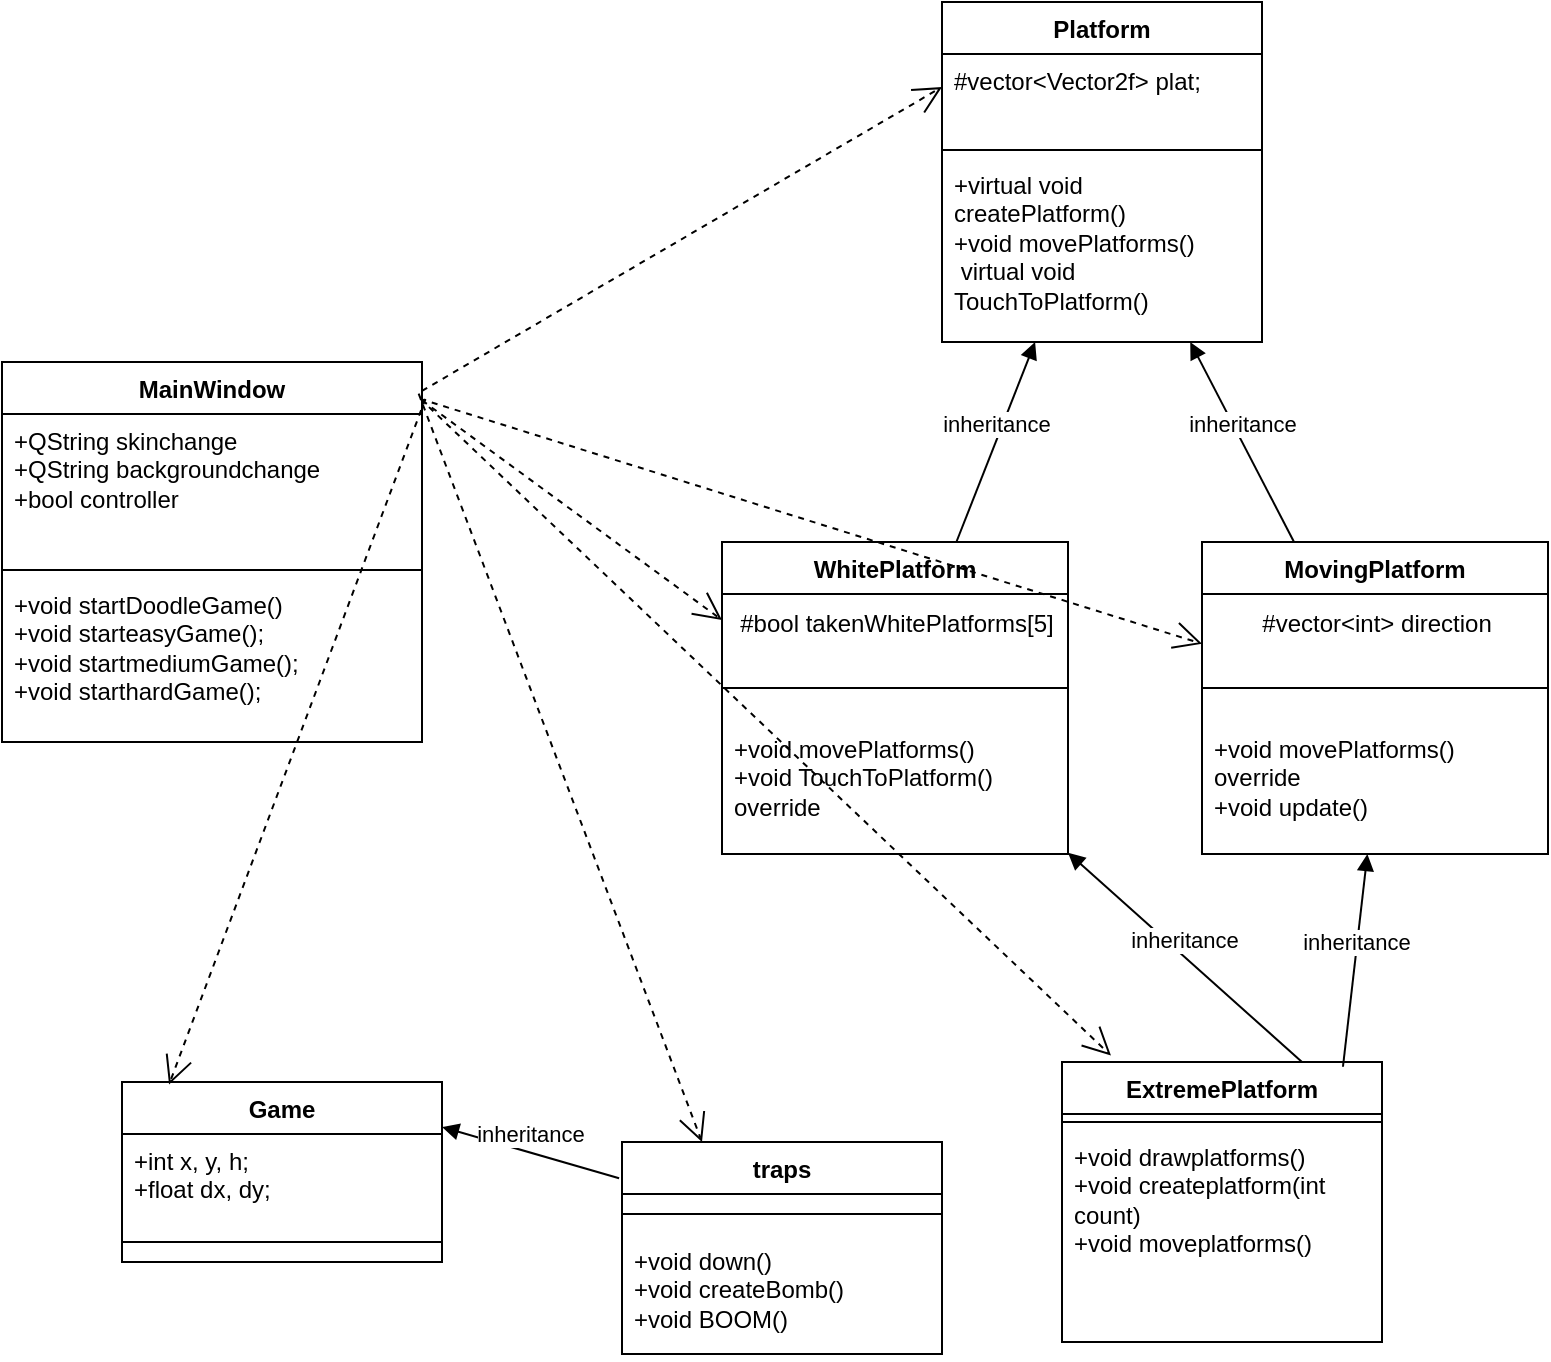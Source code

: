 <mxfile version="23.1.6" type="device">
  <diagram name="Сторінка-1" id="fhrWHgtsgEICmLfOh0h-">
    <mxGraphModel dx="1226" dy="742" grid="1" gridSize="10" guides="1" tooltips="1" connect="1" arrows="1" fold="1" page="1" pageScale="1" pageWidth="827" pageHeight="1169" math="0" shadow="0">
      <root>
        <mxCell id="0" />
        <mxCell id="1" parent="0" />
        <mxCell id="ECvIYYzI3fATd54jcmxr-10" value="MainWindow" style="swimlane;fontStyle=1;align=center;verticalAlign=top;childLayout=stackLayout;horizontal=1;startSize=26;horizontalStack=0;resizeParent=1;resizeParentMax=0;resizeLast=0;collapsible=1;marginBottom=0;whiteSpace=wrap;html=1;" vertex="1" parent="1">
          <mxGeometry x="10" y="210" width="210" height="190" as="geometry">
            <mxRectangle x="174" y="210" width="110" height="30" as="alternateBounds" />
          </mxGeometry>
        </mxCell>
        <mxCell id="ECvIYYzI3fATd54jcmxr-11" value="+QString skinchange&lt;br&gt;+QString backgroundchange&lt;br&gt;+bool controller" style="text;strokeColor=none;fillColor=none;align=left;verticalAlign=top;spacingLeft=4;spacingRight=4;overflow=hidden;rotatable=0;points=[[0,0.5],[1,0.5]];portConstraint=eastwest;whiteSpace=wrap;html=1;" vertex="1" parent="ECvIYYzI3fATd54jcmxr-10">
          <mxGeometry y="26" width="210" height="74" as="geometry" />
        </mxCell>
        <mxCell id="ECvIYYzI3fATd54jcmxr-12" value="" style="line;strokeWidth=1;fillColor=none;align=left;verticalAlign=middle;spacingTop=-1;spacingLeft=3;spacingRight=3;rotatable=0;labelPosition=right;points=[];portConstraint=eastwest;strokeColor=inherit;" vertex="1" parent="ECvIYYzI3fATd54jcmxr-10">
          <mxGeometry y="100" width="210" height="8" as="geometry" />
        </mxCell>
        <mxCell id="ECvIYYzI3fATd54jcmxr-13" value="+void startDoodleGame()&lt;br&gt;+void starteasyGame();&lt;div&gt;+void startmediumGame();&lt;/div&gt;&lt;div&gt;+void starthardGame();&lt;/div&gt;" style="text;strokeColor=none;fillColor=none;align=left;verticalAlign=top;spacingLeft=4;spacingRight=4;overflow=hidden;rotatable=0;points=[[0,0.5],[1,0.5]];portConstraint=eastwest;whiteSpace=wrap;html=1;" vertex="1" parent="ECvIYYzI3fATd54jcmxr-10">
          <mxGeometry y="108" width="210" height="82" as="geometry" />
        </mxCell>
        <mxCell id="ECvIYYzI3fATd54jcmxr-20" value="Platform" style="swimlane;fontStyle=1;align=center;verticalAlign=top;childLayout=stackLayout;horizontal=1;startSize=26;horizontalStack=0;resizeParent=1;resizeParentMax=0;resizeLast=0;collapsible=1;marginBottom=0;whiteSpace=wrap;html=1;" vertex="1" parent="1">
          <mxGeometry x="480" y="30" width="160" height="170" as="geometry" />
        </mxCell>
        <mxCell id="ECvIYYzI3fATd54jcmxr-21" value="#vector&amp;lt;Vector2f&amp;gt; plat;" style="text;strokeColor=none;fillColor=none;align=left;verticalAlign=top;spacingLeft=4;spacingRight=4;overflow=hidden;rotatable=0;points=[[0,0.5],[1,0.5]];portConstraint=eastwest;whiteSpace=wrap;html=1;" vertex="1" parent="ECvIYYzI3fATd54jcmxr-20">
          <mxGeometry y="26" width="160" height="44" as="geometry" />
        </mxCell>
        <mxCell id="ECvIYYzI3fATd54jcmxr-22" value="" style="line;strokeWidth=1;fillColor=none;align=left;verticalAlign=middle;spacingTop=-1;spacingLeft=3;spacingRight=3;rotatable=0;labelPosition=right;points=[];portConstraint=eastwest;strokeColor=inherit;" vertex="1" parent="ECvIYYzI3fATd54jcmxr-20">
          <mxGeometry y="70" width="160" height="8" as="geometry" />
        </mxCell>
        <mxCell id="ECvIYYzI3fATd54jcmxr-23" value="+virtual void createPlatform()&lt;br&gt;+void movePlatforms()&lt;br&gt;&amp;nbsp;virtual void TouchToPlatform()&lt;br&gt;&lt;div&gt;&lt;br&gt;&lt;/div&gt;" style="text;strokeColor=none;fillColor=none;align=left;verticalAlign=top;spacingLeft=4;spacingRight=4;overflow=hidden;rotatable=0;points=[[0,0.5],[1,0.5]];portConstraint=eastwest;whiteSpace=wrap;html=1;" vertex="1" parent="ECvIYYzI3fATd54jcmxr-20">
          <mxGeometry y="78" width="160" height="92" as="geometry" />
        </mxCell>
        <mxCell id="ECvIYYzI3fATd54jcmxr-24" value="WhitePlatform" style="swimlane;fontStyle=1;align=center;verticalAlign=top;childLayout=stackLayout;horizontal=1;startSize=26;horizontalStack=0;resizeParent=1;resizeParentMax=0;resizeLast=0;collapsible=1;marginBottom=0;whiteSpace=wrap;html=1;" vertex="1" parent="1">
          <mxGeometry x="370" y="300" width="173" height="156" as="geometry" />
        </mxCell>
        <mxCell id="ECvIYYzI3fATd54jcmxr-71" value="#bool takenWhitePlatforms[5]" style="text;html=1;align=center;verticalAlign=middle;resizable=0;points=[];autosize=1;strokeColor=none;fillColor=none;" vertex="1" parent="ECvIYYzI3fATd54jcmxr-24">
          <mxGeometry y="26" width="173" height="30" as="geometry" />
        </mxCell>
        <mxCell id="ECvIYYzI3fATd54jcmxr-26" value="" style="line;strokeWidth=1;fillColor=none;align=left;verticalAlign=middle;spacingTop=-1;spacingLeft=3;spacingRight=3;rotatable=0;labelPosition=right;points=[];portConstraint=eastwest;strokeColor=inherit;" vertex="1" parent="ECvIYYzI3fATd54jcmxr-24">
          <mxGeometry y="56" width="173" height="34" as="geometry" />
        </mxCell>
        <mxCell id="ECvIYYzI3fATd54jcmxr-27" value="+void movePlatforms()&lt;br&gt;+void TouchToPlatform() override&lt;br&gt;&lt;div&gt;&lt;br&gt;&lt;/div&gt;" style="text;strokeColor=none;fillColor=none;align=left;verticalAlign=top;spacingLeft=4;spacingRight=4;overflow=hidden;rotatable=0;points=[[0,0.5],[1,0.5]];portConstraint=eastwest;whiteSpace=wrap;html=1;" vertex="1" parent="ECvIYYzI3fATd54jcmxr-24">
          <mxGeometry y="90" width="173" height="66" as="geometry" />
        </mxCell>
        <mxCell id="ECvIYYzI3fATd54jcmxr-32" value="ExtremePlatform" style="swimlane;fontStyle=1;align=center;verticalAlign=top;childLayout=stackLayout;horizontal=1;startSize=26;horizontalStack=0;resizeParent=1;resizeParentMax=0;resizeLast=0;collapsible=1;marginBottom=0;whiteSpace=wrap;html=1;" vertex="1" parent="1">
          <mxGeometry x="540" y="560" width="160" height="140" as="geometry" />
        </mxCell>
        <mxCell id="ECvIYYzI3fATd54jcmxr-34" value="" style="line;strokeWidth=1;fillColor=none;align=left;verticalAlign=middle;spacingTop=-1;spacingLeft=3;spacingRight=3;rotatable=0;labelPosition=right;points=[];portConstraint=eastwest;strokeColor=inherit;" vertex="1" parent="ECvIYYzI3fATd54jcmxr-32">
          <mxGeometry y="26" width="160" height="8" as="geometry" />
        </mxCell>
        <mxCell id="ECvIYYzI3fATd54jcmxr-35" value="+void drawplatforms()&lt;br&gt;+void createplatform(int count)&lt;br&gt;+void moveplatforms()" style="text;strokeColor=none;fillColor=none;align=left;verticalAlign=top;spacingLeft=4;spacingRight=4;overflow=hidden;rotatable=0;points=[[0,0.5],[1,0.5]];portConstraint=eastwest;whiteSpace=wrap;html=1;" vertex="1" parent="ECvIYYzI3fATd54jcmxr-32">
          <mxGeometry y="34" width="160" height="106" as="geometry" />
        </mxCell>
        <mxCell id="ECvIYYzI3fATd54jcmxr-36" value="Game" style="swimlane;fontStyle=1;align=center;verticalAlign=top;childLayout=stackLayout;horizontal=1;startSize=26;horizontalStack=0;resizeParent=1;resizeParentMax=0;resizeLast=0;collapsible=1;marginBottom=0;whiteSpace=wrap;html=1;" vertex="1" parent="1">
          <mxGeometry x="70" y="570" width="160" height="90" as="geometry" />
        </mxCell>
        <mxCell id="ECvIYYzI3fATd54jcmxr-37" value="&lt;div&gt;+int x, y, h;&lt;/div&gt;&lt;div&gt;+float dx, dy;&lt;/div&gt;" style="text;strokeColor=none;fillColor=none;align=left;verticalAlign=top;spacingLeft=4;spacingRight=4;overflow=hidden;rotatable=0;points=[[0,0.5],[1,0.5]];portConstraint=eastwest;whiteSpace=wrap;html=1;" vertex="1" parent="ECvIYYzI3fATd54jcmxr-36">
          <mxGeometry y="26" width="160" height="44" as="geometry" />
        </mxCell>
        <mxCell id="ECvIYYzI3fATd54jcmxr-38" value="" style="line;strokeWidth=1;fillColor=none;align=left;verticalAlign=middle;spacingTop=-1;spacingLeft=3;spacingRight=3;rotatable=0;labelPosition=right;points=[];portConstraint=eastwest;strokeColor=inherit;" vertex="1" parent="ECvIYYzI3fATd54jcmxr-36">
          <mxGeometry y="70" width="160" height="20" as="geometry" />
        </mxCell>
        <mxCell id="ECvIYYzI3fATd54jcmxr-46" value="" style="endArrow=open;endSize=12;dashed=1;html=1;rounded=0;exitX=1;exitY=0.076;exitDx=0;exitDy=0;exitPerimeter=0;entryX=0;entryY=0.25;entryDx=0;entryDy=0;" edge="1" parent="1" source="ECvIYYzI3fATd54jcmxr-10" target="ECvIYYzI3fATd54jcmxr-20">
          <mxGeometry width="160" relative="1" as="geometry">
            <mxPoint x="330" y="330" as="sourcePoint" />
            <mxPoint x="490" y="330" as="targetPoint" />
          </mxGeometry>
        </mxCell>
        <mxCell id="ECvIYYzI3fATd54jcmxr-47" value="" style="endArrow=open;endSize=12;dashed=1;html=1;rounded=0;exitX=1;exitY=0.101;exitDx=0;exitDy=0;exitPerimeter=0;entryX=0;entryY=0.25;entryDx=0;entryDy=0;" edge="1" parent="1" source="ECvIYYzI3fATd54jcmxr-10" target="ECvIYYzI3fATd54jcmxr-24">
          <mxGeometry width="160" relative="1" as="geometry">
            <mxPoint x="330" y="330" as="sourcePoint" />
            <mxPoint x="490" y="330" as="targetPoint" />
          </mxGeometry>
        </mxCell>
        <mxCell id="ECvIYYzI3fATd54jcmxr-48" value="" style="endArrow=open;endSize=12;dashed=1;html=1;rounded=0;exitX=0.996;exitY=0.097;exitDx=0;exitDy=0;exitPerimeter=0;" edge="1" parent="1" source="ECvIYYzI3fATd54jcmxr-10" target="ECvIYYzI3fATd54jcmxr-72">
          <mxGeometry width="160" relative="1" as="geometry">
            <mxPoint x="330" y="330" as="sourcePoint" />
            <mxPoint x="620" y="354.782" as="targetPoint" />
          </mxGeometry>
        </mxCell>
        <mxCell id="ECvIYYzI3fATd54jcmxr-49" value="" style="endArrow=open;endSize=12;dashed=1;html=1;rounded=0;exitX=0.996;exitY=0.097;exitDx=0;exitDy=0;exitPerimeter=0;entryX=0.153;entryY=-0.023;entryDx=0;entryDy=0;entryPerimeter=0;" edge="1" parent="1" source="ECvIYYzI3fATd54jcmxr-10" target="ECvIYYzI3fATd54jcmxr-32">
          <mxGeometry width="160" relative="1" as="geometry">
            <mxPoint x="330" y="330" as="sourcePoint" />
            <mxPoint x="490" y="330" as="targetPoint" />
          </mxGeometry>
        </mxCell>
        <mxCell id="ECvIYYzI3fATd54jcmxr-50" value="" style="endArrow=open;endSize=12;dashed=1;html=1;rounded=0;exitX=1.008;exitY=0.097;exitDx=0;exitDy=0;exitPerimeter=0;entryX=0.147;entryY=0.014;entryDx=0;entryDy=0;entryPerimeter=0;" edge="1" parent="1" source="ECvIYYzI3fATd54jcmxr-10" target="ECvIYYzI3fATd54jcmxr-36">
          <mxGeometry width="160" relative="1" as="geometry">
            <mxPoint x="330" y="330" as="sourcePoint" />
            <mxPoint x="490" y="330" as="targetPoint" />
          </mxGeometry>
        </mxCell>
        <mxCell id="ECvIYYzI3fATd54jcmxr-61" value="traps" style="swimlane;fontStyle=1;align=center;verticalAlign=top;childLayout=stackLayout;horizontal=1;startSize=26;horizontalStack=0;resizeParent=1;resizeParentMax=0;resizeLast=0;collapsible=1;marginBottom=0;whiteSpace=wrap;html=1;" vertex="1" parent="1">
          <mxGeometry x="320" y="600" width="160" height="106" as="geometry" />
        </mxCell>
        <mxCell id="ECvIYYzI3fATd54jcmxr-63" value="" style="line;strokeWidth=1;fillColor=none;align=left;verticalAlign=middle;spacingTop=-1;spacingLeft=3;spacingRight=3;rotatable=0;labelPosition=right;points=[];portConstraint=eastwest;strokeColor=inherit;" vertex="1" parent="ECvIYYzI3fATd54jcmxr-61">
          <mxGeometry y="26" width="160" height="20" as="geometry" />
        </mxCell>
        <mxCell id="ECvIYYzI3fATd54jcmxr-64" value="+void down()&lt;br&gt;+void createBomb()&lt;br&gt;+void BOOM()" style="text;strokeColor=none;fillColor=none;align=left;verticalAlign=top;spacingLeft=4;spacingRight=4;overflow=hidden;rotatable=0;points=[[0,0.5],[1,0.5]];portConstraint=eastwest;whiteSpace=wrap;html=1;" vertex="1" parent="ECvIYYzI3fATd54jcmxr-61">
          <mxGeometry y="46" width="160" height="60" as="geometry" />
        </mxCell>
        <mxCell id="ECvIYYzI3fATd54jcmxr-65" value="" style="endArrow=open;endSize=12;dashed=1;html=1;rounded=0;entryX=0.25;entryY=0;entryDx=0;entryDy=0;exitX=0.992;exitY=0.083;exitDx=0;exitDy=0;exitPerimeter=0;" edge="1" parent="1" source="ECvIYYzI3fATd54jcmxr-10" target="ECvIYYzI3fATd54jcmxr-61">
          <mxGeometry width="160" relative="1" as="geometry">
            <mxPoint x="222" y="238" as="sourcePoint" />
            <mxPoint x="104" y="582" as="targetPoint" />
          </mxGeometry>
        </mxCell>
        <mxCell id="ECvIYYzI3fATd54jcmxr-66" value="inheritance" style="html=1;verticalAlign=bottom;endArrow=block;curved=0;rounded=0;entryX=1;entryY=0.25;entryDx=0;entryDy=0;exitX=-0.009;exitY=0.171;exitDx=0;exitDy=0;exitPerimeter=0;" edge="1" parent="1" source="ECvIYYzI3fATd54jcmxr-61" target="ECvIYYzI3fATd54jcmxr-36">
          <mxGeometry width="80" relative="1" as="geometry">
            <mxPoint x="310" y="660" as="sourcePoint" />
            <mxPoint x="440" y="490" as="targetPoint" />
          </mxGeometry>
        </mxCell>
        <mxCell id="ECvIYYzI3fATd54jcmxr-67" value="inheritance" style="html=1;verticalAlign=bottom;endArrow=block;curved=0;rounded=0;" edge="1" parent="1" source="ECvIYYzI3fATd54jcmxr-24" target="ECvIYYzI3fATd54jcmxr-20">
          <mxGeometry width="80" relative="1" as="geometry">
            <mxPoint x="329" y="628" as="sourcePoint" />
            <mxPoint x="240" y="603" as="targetPoint" />
          </mxGeometry>
        </mxCell>
        <mxCell id="ECvIYYzI3fATd54jcmxr-68" value="inheritance" style="html=1;verticalAlign=bottom;endArrow=block;curved=0;rounded=0;" edge="1" parent="1" source="ECvIYYzI3fATd54jcmxr-72" target="ECvIYYzI3fATd54jcmxr-20">
          <mxGeometry width="80" relative="1" as="geometry">
            <mxPoint x="655.094" y="295" as="sourcePoint" />
            <mxPoint x="472" y="230" as="targetPoint" />
          </mxGeometry>
        </mxCell>
        <mxCell id="ECvIYYzI3fATd54jcmxr-69" value="inheritance" style="html=1;verticalAlign=bottom;endArrow=block;curved=0;rounded=0;exitX=0.75;exitY=0;exitDx=0;exitDy=0;" edge="1" parent="1" source="ECvIYYzI3fATd54jcmxr-32" target="ECvIYYzI3fATd54jcmxr-24">
          <mxGeometry width="80" relative="1" as="geometry">
            <mxPoint x="458" y="325" as="sourcePoint" />
            <mxPoint x="482" y="240" as="targetPoint" />
          </mxGeometry>
        </mxCell>
        <mxCell id="ECvIYYzI3fATd54jcmxr-70" value="inheritance" style="html=1;verticalAlign=bottom;endArrow=block;curved=0;rounded=0;exitX=0.878;exitY=0.017;exitDx=0;exitDy=0;exitPerimeter=0;" edge="1" parent="1" source="ECvIYYzI3fATd54jcmxr-32" target="ECvIYYzI3fATd54jcmxr-75">
          <mxGeometry width="80" relative="1" as="geometry">
            <mxPoint x="468" y="335" as="sourcePoint" />
            <mxPoint x="620" y="448.72" as="targetPoint" />
          </mxGeometry>
        </mxCell>
        <mxCell id="ECvIYYzI3fATd54jcmxr-72" value="MovingPlatform" style="swimlane;fontStyle=1;align=center;verticalAlign=top;childLayout=stackLayout;horizontal=1;startSize=26;horizontalStack=0;resizeParent=1;resizeParentMax=0;resizeLast=0;collapsible=1;marginBottom=0;whiteSpace=wrap;html=1;" vertex="1" parent="1">
          <mxGeometry x="610" y="300" width="173" height="156" as="geometry" />
        </mxCell>
        <mxCell id="ECvIYYzI3fATd54jcmxr-73" value="#vector&amp;lt;int&amp;gt; direction" style="text;html=1;align=center;verticalAlign=middle;resizable=0;points=[];autosize=1;strokeColor=none;fillColor=none;" vertex="1" parent="ECvIYYzI3fATd54jcmxr-72">
          <mxGeometry y="26" width="173" height="30" as="geometry" />
        </mxCell>
        <mxCell id="ECvIYYzI3fATd54jcmxr-74" value="" style="line;strokeWidth=1;fillColor=none;align=left;verticalAlign=middle;spacingTop=-1;spacingLeft=3;spacingRight=3;rotatable=0;labelPosition=right;points=[];portConstraint=eastwest;strokeColor=inherit;" vertex="1" parent="ECvIYYzI3fATd54jcmxr-72">
          <mxGeometry y="56" width="173" height="34" as="geometry" />
        </mxCell>
        <mxCell id="ECvIYYzI3fATd54jcmxr-75" value="+void movePlatforms() override&lt;br&gt;+void update()" style="text;strokeColor=none;fillColor=none;align=left;verticalAlign=top;spacingLeft=4;spacingRight=4;overflow=hidden;rotatable=0;points=[[0,0.5],[1,0.5]];portConstraint=eastwest;whiteSpace=wrap;html=1;" vertex="1" parent="ECvIYYzI3fATd54jcmxr-72">
          <mxGeometry y="90" width="173" height="66" as="geometry" />
        </mxCell>
      </root>
    </mxGraphModel>
  </diagram>
</mxfile>
